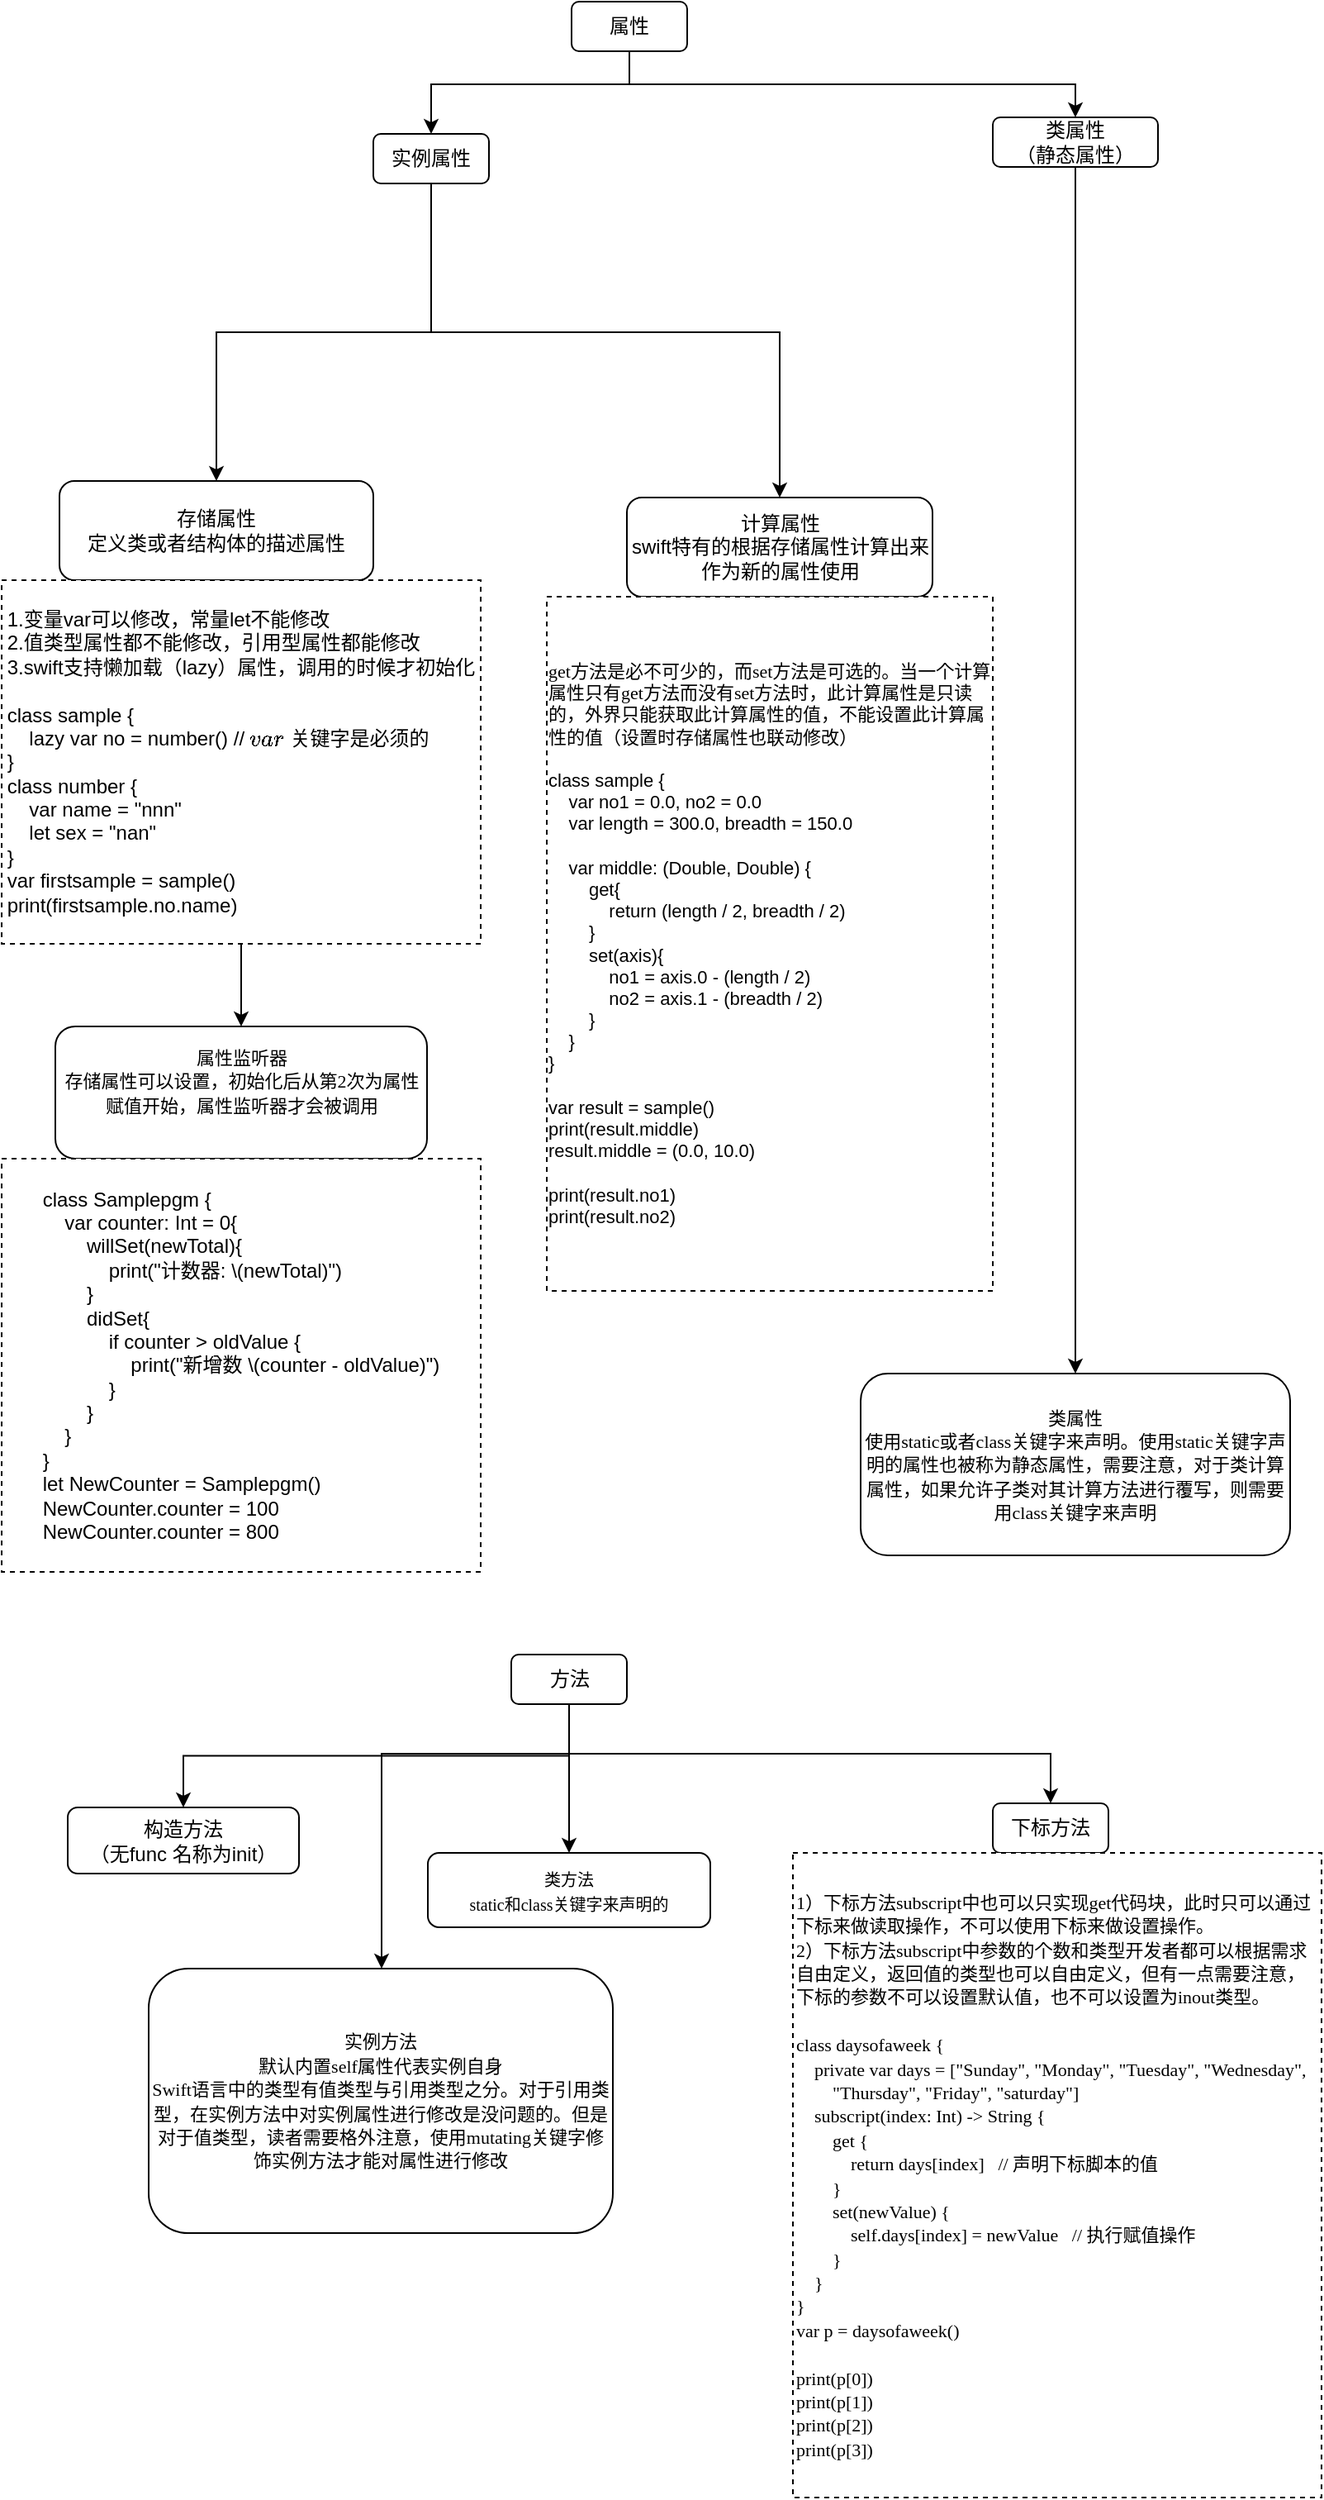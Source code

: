 <mxfile version="13.8.2" type="device"><diagram id="fUmFkGbIzth7ZZEw1-En" name="Page-1"><mxGraphModel dx="1426" dy="700" grid="1" gridSize="10" guides="1" tooltips="1" connect="1" arrows="1" fold="1" page="1" pageScale="1" pageWidth="827" pageHeight="1169" math="0" shadow="0"><root><mxCell id="0"/><mxCell id="1" parent="0"/><mxCell id="aFbn_Z5dMbWT68GYI4xZ-13" style="edgeStyle=orthogonalEdgeStyle;rounded=0;orthogonalLoop=1;jettySize=auto;html=1;entryX=0.5;entryY=0;entryDx=0;entryDy=0;exitX=0.5;exitY=1;exitDx=0;exitDy=0;" edge="1" parent="1" source="aFbn_Z5dMbWT68GYI4xZ-2" target="aFbn_Z5dMbWT68GYI4xZ-11"><mxGeometry relative="1" as="geometry"><Array as="points"><mxPoint x="400" y="150"/><mxPoint x="280" y="150"/></Array></mxGeometry></mxCell><mxCell id="aFbn_Z5dMbWT68GYI4xZ-14" style="edgeStyle=orthogonalEdgeStyle;rounded=0;orthogonalLoop=1;jettySize=auto;html=1;entryX=0.5;entryY=0;entryDx=0;entryDy=0;exitX=0.5;exitY=1;exitDx=0;exitDy=0;" edge="1" parent="1" source="aFbn_Z5dMbWT68GYI4xZ-2" target="aFbn_Z5dMbWT68GYI4xZ-12"><mxGeometry relative="1" as="geometry"/></mxCell><mxCell id="aFbn_Z5dMbWT68GYI4xZ-2" value="属性" style="rounded=1;whiteSpace=wrap;html=1;" vertex="1" parent="1"><mxGeometry x="365" y="100" width="70" height="30" as="geometry"/></mxCell><mxCell id="aFbn_Z5dMbWT68GYI4xZ-4" value="存储属性&lt;br&gt;定义类或者结构体的描述属性" style="rounded=1;whiteSpace=wrap;html=1;" vertex="1" parent="1"><mxGeometry x="55" y="390" width="190" height="60" as="geometry"/></mxCell><mxCell id="aFbn_Z5dMbWT68GYI4xZ-5" value="计算属性&lt;br&gt;swift特有的根据存储属性计算出来作为新的属性使用" style="rounded=1;whiteSpace=wrap;html=1;" vertex="1" parent="1"><mxGeometry x="398.5" y="400" width="185" height="60" as="geometry"/></mxCell><mxCell id="aFbn_Z5dMbWT68GYI4xZ-18" style="edgeStyle=orthogonalEdgeStyle;rounded=0;orthogonalLoop=1;jettySize=auto;html=1;" edge="1" parent="1" source="aFbn_Z5dMbWT68GYI4xZ-6" target="aFbn_Z5dMbWT68GYI4xZ-8"><mxGeometry relative="1" as="geometry"/></mxCell><mxCell id="aFbn_Z5dMbWT68GYI4xZ-6" value="&lt;div style=&quot;text-align: left&quot;&gt;&lt;span&gt;1.变量var可以修改，常量let不能修改&lt;/span&gt;&lt;/div&gt;&lt;div style=&quot;text-align: left&quot;&gt;&lt;span&gt;2.值类型属性都不能修改，引用型属性都能修改&lt;/span&gt;&lt;/div&gt;&lt;div style=&quot;text-align: left&quot;&gt;&lt;span&gt;3.swift支持懒加载（lazy）属性，调用的时候才初始化&lt;/span&gt;&lt;/div&gt;&lt;div style=&quot;text-align: left&quot;&gt;&lt;span&gt;&lt;div&gt;&lt;br&gt;&lt;/div&gt;&lt;div&gt;class sample {&lt;/div&gt;&lt;div&gt;&amp;nbsp; &amp;nbsp; lazy var no = number() // `var` 关键字是必须的&lt;/div&gt;&lt;div&gt;}&lt;/div&gt;&lt;div&gt;class number {&lt;/div&gt;&lt;div&gt;&amp;nbsp; &amp;nbsp; var name = &quot;nnn&quot;&lt;/div&gt;&lt;div&gt;&amp;nbsp; &amp;nbsp; let sex = &quot;nan&quot;&lt;/div&gt;&lt;div&gt;}&lt;/div&gt;&lt;div&gt;var firstsample = sample()&lt;/div&gt;&lt;div&gt;print(firstsample.no.name)&lt;/div&gt;&lt;/span&gt;&lt;/div&gt;" style="rounded=0;whiteSpace=wrap;html=1;dashed=1;" vertex="1" parent="1"><mxGeometry x="20" y="450" width="290" height="220" as="geometry"/></mxCell><mxCell id="aFbn_Z5dMbWT68GYI4xZ-7" value="&lt;div style=&quot;text-align: left ; font-size: 11px&quot;&gt;&lt;div style=&quot;font-size: 11px&quot;&gt;&lt;span style=&quot;font-family: &amp;#34;simsun&amp;#34; ; font-size: 11px&quot;&gt;&lt;font style=&quot;font-size: 11px&quot;&gt;get方法是必不可少的，而&lt;/font&gt;&lt;/span&gt;&lt;span style=&quot;font-family: &amp;#34;simsun&amp;#34;&quot;&gt;set方法是可选的。当一个计算属性只有get方法而没有set方法时，此计&lt;/span&gt;&lt;span style=&quot;font-family: &amp;#34;simsun&amp;#34;&quot;&gt;算属性是只读的，外界只能获取此计算属性的值，不能设置此计算属性&lt;/span&gt;&lt;span style=&quot;font-family: &amp;#34;simsun&amp;#34;&quot;&gt;的值（设置时存储属性也联动修改）&lt;/span&gt;&lt;/div&gt;&lt;br/&gt;&lt;/div&gt;&lt;div style=&quot;text-align: left ; font-size: 11px&quot;&gt;&lt;font style=&quot;font-size: 11px&quot;&gt;&lt;div style=&quot;font-size: 11px&quot;&gt;class sample {&lt;/div&gt;&lt;div style=&quot;font-size: 11px&quot;&gt;&amp;nbsp; &amp;nbsp; var no1 = 0.0, no2 = 0.0&lt;/div&gt;&lt;div style=&quot;font-size: 11px&quot;&gt;&amp;nbsp; &amp;nbsp; var length = 300.0, breadth = 150.0&lt;/div&gt;&lt;div style=&quot;font-size: 11px&quot;&gt;&lt;br style=&quot;font-size: 11px&quot;&gt;&lt;/div&gt;&lt;div style=&quot;font-size: 11px&quot;&gt;&amp;nbsp; &amp;nbsp; var middle: (Double, Double) {&lt;/div&gt;&lt;div style=&quot;font-size: 11px&quot;&gt;&amp;nbsp; &amp;nbsp; &amp;nbsp; &amp;nbsp; get{&lt;/div&gt;&lt;div style=&quot;font-size: 11px&quot;&gt;&amp;nbsp; &amp;nbsp; &amp;nbsp; &amp;nbsp; &amp;nbsp; &amp;nbsp; return (length / 2, breadth / 2)&lt;/div&gt;&lt;div style=&quot;font-size: 11px&quot;&gt;&amp;nbsp; &amp;nbsp; &amp;nbsp; &amp;nbsp; }&lt;/div&gt;&lt;div style=&quot;font-size: 11px&quot;&gt;&amp;nbsp; &amp;nbsp; &amp;nbsp; &amp;nbsp; set(axis){&lt;/div&gt;&lt;div style=&quot;font-size: 11px&quot;&gt;&amp;nbsp; &amp;nbsp; &amp;nbsp; &amp;nbsp; &amp;nbsp; &amp;nbsp; no1 = axis.0 - (length / 2)&lt;/div&gt;&lt;div style=&quot;font-size: 11px&quot;&gt;&amp;nbsp; &amp;nbsp; &amp;nbsp; &amp;nbsp; &amp;nbsp; &amp;nbsp; no2 = axis.1 - (breadth / 2)&lt;/div&gt;&lt;div style=&quot;font-size: 11px&quot;&gt;&amp;nbsp; &amp;nbsp; &amp;nbsp; &amp;nbsp; }&lt;/div&gt;&lt;div style=&quot;font-size: 11px&quot;&gt;&amp;nbsp; &amp;nbsp; }&lt;/div&gt;&lt;div style=&quot;font-size: 11px&quot;&gt;}&lt;/div&gt;&lt;div style=&quot;font-size: 11px&quot;&gt;&lt;br style=&quot;font-size: 11px&quot;&gt;&lt;/div&gt;&lt;div style=&quot;font-size: 11px&quot;&gt;var result = sample()&lt;/div&gt;&lt;div style=&quot;font-size: 11px&quot;&gt;print(result.middle)&lt;/div&gt;&lt;div style=&quot;font-size: 11px&quot;&gt;result.middle = (0.0, 10.0)&lt;/div&gt;&lt;div style=&quot;font-size: 11px&quot;&gt;&lt;br style=&quot;font-size: 11px&quot;&gt;&lt;/div&gt;&lt;div style=&quot;font-size: 11px&quot;&gt;print(result.no1)&lt;/div&gt;&lt;div style=&quot;font-size: 11px&quot;&gt;print(result.no2)&lt;/div&gt;&lt;/font&gt;&lt;/div&gt;" style="rounded=0;whiteSpace=wrap;html=1;dashed=1;" vertex="1" parent="1"><mxGeometry x="350" y="460" width="270" height="420" as="geometry"/></mxCell><mxCell id="aFbn_Z5dMbWT68GYI4xZ-8" value="&lt;font style=&quot;font-size: 11px&quot;&gt;&lt;span style=&quot;font-family: &amp;#34;simsun&amp;#34; ; font-size: 11px&quot;&gt;属性监听器&lt;br style=&quot;font-size: 11px&quot;&gt;&lt;/span&gt;&lt;span style=&quot;font-family: &amp;#34;simsun&amp;#34;&quot;&gt;存储属性可以设置，&lt;/span&gt;&lt;span style=&quot;font-family: &amp;#34;simsun&amp;#34;&quot;&gt;初始化后从第2次为属性赋值开始，&lt;/span&gt;&lt;span style=&quot;font-family: &amp;#34;simsun&amp;#34;&quot;&gt;属性监听器才会被调用&lt;/span&gt;&lt;span style=&quot;font-family: &amp;#34;simsun&amp;#34;&quot;&gt;&lt;br&gt;&lt;/span&gt;&lt;/font&gt;&lt;br&gt;" style="rounded=1;whiteSpace=wrap;html=1;" vertex="1" parent="1"><mxGeometry x="52.5" y="720" width="225" height="80" as="geometry"/></mxCell><mxCell id="aFbn_Z5dMbWT68GYI4xZ-9" value="&lt;div style=&quot;text-align: left&quot;&gt;&lt;div&gt;class Samplepgm {&lt;/div&gt;&lt;div&gt;&amp;nbsp; &amp;nbsp; var counter: Int = 0{&lt;/div&gt;&lt;div&gt;&amp;nbsp; &amp;nbsp; &amp;nbsp; &amp;nbsp; willSet(newTotal){&lt;/div&gt;&lt;div&gt;&amp;nbsp; &amp;nbsp; &amp;nbsp; &amp;nbsp; &amp;nbsp; &amp;nbsp; print(&quot;计数器: \(newTotal)&quot;)&lt;/div&gt;&lt;div&gt;&amp;nbsp; &amp;nbsp; &amp;nbsp; &amp;nbsp; }&lt;/div&gt;&lt;div&gt;&amp;nbsp; &amp;nbsp; &amp;nbsp; &amp;nbsp; didSet{&lt;/div&gt;&lt;div&gt;&amp;nbsp; &amp;nbsp; &amp;nbsp; &amp;nbsp; &amp;nbsp; &amp;nbsp; if counter &amp;gt; oldValue {&lt;/div&gt;&lt;div&gt;&amp;nbsp; &amp;nbsp; &amp;nbsp; &amp;nbsp; &amp;nbsp; &amp;nbsp; &amp;nbsp; &amp;nbsp; print(&quot;新增数 \(counter - oldValue)&quot;)&lt;/div&gt;&lt;div&gt;&amp;nbsp; &amp;nbsp; &amp;nbsp; &amp;nbsp; &amp;nbsp; &amp;nbsp; }&lt;/div&gt;&lt;div&gt;&amp;nbsp; &amp;nbsp; &amp;nbsp; &amp;nbsp; }&lt;/div&gt;&lt;div&gt;&amp;nbsp; &amp;nbsp; }&lt;/div&gt;&lt;div&gt;}&lt;/div&gt;&lt;div&gt;let NewCounter = Samplepgm()&lt;/div&gt;&lt;div&gt;NewCounter.counter = 100&lt;/div&gt;&lt;div&gt;NewCounter.counter = 800&lt;/div&gt;&lt;/div&gt;" style="rounded=0;whiteSpace=wrap;html=1;dashed=1;" vertex="1" parent="1"><mxGeometry x="20" y="800" width="290" height="250" as="geometry"/></mxCell><mxCell id="aFbn_Z5dMbWT68GYI4xZ-10" value="&lt;span style=&quot;font-family: &amp;#34;simsun&amp;#34; ; font-size: 11px&quot;&gt;类属性&lt;/span&gt;&lt;span style=&quot;font-size: 11px ; font-family: &amp;#34;simsun&amp;#34;&quot;&gt;&lt;br&gt;使用static或者class关键字来声明。使用static关&lt;/span&gt;&lt;span style=&quot;font-size: 11px ; font-family: &amp;#34;simsun&amp;#34;&quot;&gt;键字声明的属性也被称为静态属性，需要注意，对于类计算属性，如果&lt;/span&gt;&lt;span style=&quot;font-size: 11px ; font-family: &amp;#34;simsun&amp;#34;&quot;&gt;允许子类对其计算方法进行覆写，则需要用class关键字来声明&lt;/span&gt;&lt;span style=&quot;font-size: 11px ; font-family: &amp;#34;simsun&amp;#34;&quot;&gt;&lt;br&gt;&lt;/span&gt;" style="rounded=1;whiteSpace=wrap;html=1;" vertex="1" parent="1"><mxGeometry x="540" y="930" width="260" height="110" as="geometry"/></mxCell><mxCell id="aFbn_Z5dMbWT68GYI4xZ-16" style="edgeStyle=orthogonalEdgeStyle;rounded=0;orthogonalLoop=1;jettySize=auto;html=1;" edge="1" parent="1" source="aFbn_Z5dMbWT68GYI4xZ-11" target="aFbn_Z5dMbWT68GYI4xZ-4"><mxGeometry relative="1" as="geometry"/></mxCell><mxCell id="aFbn_Z5dMbWT68GYI4xZ-17" style="edgeStyle=orthogonalEdgeStyle;rounded=0;orthogonalLoop=1;jettySize=auto;html=1;exitX=0.5;exitY=1;exitDx=0;exitDy=0;" edge="1" parent="1" source="aFbn_Z5dMbWT68GYI4xZ-11" target="aFbn_Z5dMbWT68GYI4xZ-5"><mxGeometry relative="1" as="geometry"><Array as="points"><mxPoint x="280" y="300"/><mxPoint x="491" y="300"/></Array></mxGeometry></mxCell><mxCell id="aFbn_Z5dMbWT68GYI4xZ-11" value="实例属性" style="rounded=1;whiteSpace=wrap;html=1;" vertex="1" parent="1"><mxGeometry x="245" y="180" width="70" height="30" as="geometry"/></mxCell><mxCell id="aFbn_Z5dMbWT68GYI4xZ-15" style="edgeStyle=orthogonalEdgeStyle;rounded=0;orthogonalLoop=1;jettySize=auto;html=1;" edge="1" parent="1" source="aFbn_Z5dMbWT68GYI4xZ-12" target="aFbn_Z5dMbWT68GYI4xZ-10"><mxGeometry relative="1" as="geometry"/></mxCell><mxCell id="aFbn_Z5dMbWT68GYI4xZ-12" value="类属性&lt;br&gt;（静态属性）" style="rounded=1;whiteSpace=wrap;html=1;" vertex="1" parent="1"><mxGeometry x="620" y="170" width="100" height="30" as="geometry"/></mxCell><mxCell id="aFbn_Z5dMbWT68GYI4xZ-25" style="edgeStyle=orthogonalEdgeStyle;rounded=0;orthogonalLoop=1;jettySize=auto;html=1;entryX=0.5;entryY=0;entryDx=0;entryDy=0;exitX=0.5;exitY=1;exitDx=0;exitDy=0;" edge="1" parent="1" source="aFbn_Z5dMbWT68GYI4xZ-19" target="aFbn_Z5dMbWT68GYI4xZ-20"><mxGeometry relative="1" as="geometry"/></mxCell><mxCell id="aFbn_Z5dMbWT68GYI4xZ-26" style="edgeStyle=orthogonalEdgeStyle;rounded=0;orthogonalLoop=1;jettySize=auto;html=1;" edge="1" parent="1" source="aFbn_Z5dMbWT68GYI4xZ-19" target="aFbn_Z5dMbWT68GYI4xZ-21"><mxGeometry relative="1" as="geometry"><Array as="points"><mxPoint x="364" y="1160"/><mxPoint x="250" y="1160"/></Array></mxGeometry></mxCell><mxCell id="aFbn_Z5dMbWT68GYI4xZ-27" style="edgeStyle=orthogonalEdgeStyle;rounded=0;orthogonalLoop=1;jettySize=auto;html=1;" edge="1" parent="1" source="aFbn_Z5dMbWT68GYI4xZ-19" target="aFbn_Z5dMbWT68GYI4xZ-22"><mxGeometry relative="1" as="geometry"/></mxCell><mxCell id="aFbn_Z5dMbWT68GYI4xZ-28" style="edgeStyle=orthogonalEdgeStyle;rounded=0;orthogonalLoop=1;jettySize=auto;html=1;exitX=0.5;exitY=1;exitDx=0;exitDy=0;" edge="1" parent="1" source="aFbn_Z5dMbWT68GYI4xZ-19" target="aFbn_Z5dMbWT68GYI4xZ-23"><mxGeometry relative="1" as="geometry"/></mxCell><mxCell id="aFbn_Z5dMbWT68GYI4xZ-19" value="方法" style="rounded=1;whiteSpace=wrap;html=1;" vertex="1" parent="1"><mxGeometry x="328.5" y="1100" width="70" height="30" as="geometry"/></mxCell><mxCell id="aFbn_Z5dMbWT68GYI4xZ-20" value="构造方法&lt;br&gt;（无func 名称为init）" style="rounded=1;whiteSpace=wrap;html=1;" vertex="1" parent="1"><mxGeometry x="60" y="1192.5" width="140" height="40" as="geometry"/></mxCell><mxCell id="aFbn_Z5dMbWT68GYI4xZ-21" value="&lt;font style=&quot;font-size: 11px&quot;&gt;实例方法&lt;br style=&quot;font-size: 11px&quot;&gt;&lt;span style=&quot;font-family: &amp;#34;simsun&amp;#34;&quot;&gt;默认内置self属性代表实例自身&lt;br&gt;&lt;/span&gt;&lt;span style=&quot;font-family: &amp;#34;simsun&amp;#34;&quot;&gt;Swift语言中的类型有值类型与引用类型之分。对于引用类型，在实例方&lt;/span&gt;&lt;span style=&quot;font-family: &amp;#34;simsun&amp;#34;&quot;&gt;法中对实例属性进行修改是没问题的。但是对于值类型，读者需要格外&lt;/span&gt;&lt;span style=&quot;font-family: &amp;#34;simsun&amp;#34;&quot;&gt;注意，使用mutating关键字修饰实例方法才能对属性进行修改&lt;/span&gt;&lt;span style=&quot;font-family: &amp;#34;simsun&amp;#34;&quot;&gt;&lt;br&gt;&lt;/span&gt;&lt;/font&gt;" style="rounded=1;whiteSpace=wrap;html=1;" vertex="1" parent="1"><mxGeometry x="109" y="1290" width="281" height="160" as="geometry"/></mxCell><mxCell id="aFbn_Z5dMbWT68GYI4xZ-22" value="&lt;font style=&quot;font-size: 10px&quot;&gt;类方法&lt;br style=&quot;font-size: 10px&quot;&gt;&lt;span style=&quot;font-family: &amp;#34;simsun&amp;#34; ; font-size: 10px&quot;&gt;static和class关键字来声明的&lt;/span&gt;&lt;br style=&quot;font-size: 10px&quot;&gt;&lt;/font&gt;" style="rounded=1;whiteSpace=wrap;html=1;" vertex="1" parent="1"><mxGeometry x="278" y="1220" width="171" height="45" as="geometry"/></mxCell><mxCell id="aFbn_Z5dMbWT68GYI4xZ-23" value="下标方法" style="rounded=1;whiteSpace=wrap;html=1;" vertex="1" parent="1"><mxGeometry x="620" y="1190" width="70" height="30" as="geometry"/></mxCell><mxCell id="aFbn_Z5dMbWT68GYI4xZ-24" value="&lt;font&gt;&lt;span style=&quot;font-size: 11px ; font-family: &amp;#34;simsun&amp;#34;&quot;&gt;1）下标方法subscript中也可以只实现get代码块，此时只可以通&lt;/span&gt;&lt;span style=&quot;font-size: 11px ; font-family: &amp;#34;simsun&amp;#34;&quot;&gt;过下标来做读取操作，不可以使用下标来做设置操作。&lt;br&gt;&lt;/span&gt;&lt;span style=&quot;font-size: 11px ; font-family: &amp;#34;simsun&amp;#34;&quot;&gt;2）下标方法subscript中参数的个数和类型开发者都可以根据需&lt;/span&gt;&lt;span style=&quot;font-size: 11px ; font-family: &amp;#34;simsun&amp;#34;&quot;&gt;求自由定义，返回值的类型也可以自由定义，但有一点需要注意，&lt;/span&gt;&lt;span style=&quot;font-size: 11px ; font-family: &amp;#34;simsun&amp;#34;&quot;&gt;下标的参数不可以设置默认值，也不可以设置为inout类型。&lt;br&gt;&lt;br&gt;&lt;/span&gt;&lt;div&gt;&lt;font face=&quot;simsun&quot;&gt;&lt;span style=&quot;font-size: 11px&quot;&gt;class daysofaweek {&lt;/span&gt;&lt;/font&gt;&lt;/div&gt;&lt;div&gt;&lt;font face=&quot;simsun&quot;&gt;&lt;span style=&quot;font-size: 11px&quot;&gt;&amp;nbsp; &amp;nbsp; private var days = [&quot;Sunday&quot;, &quot;Monday&quot;, &quot;Tuesday&quot;, &quot;Wednesday&quot;,&lt;/span&gt;&lt;/font&gt;&lt;/div&gt;&lt;div&gt;&lt;font face=&quot;simsun&quot;&gt;&lt;span style=&quot;font-size: 11px&quot;&gt;&amp;nbsp; &amp;nbsp; &amp;nbsp; &amp;nbsp; &quot;Thursday&quot;, &quot;Friday&quot;, &quot;saturday&quot;]&lt;/span&gt;&lt;/font&gt;&lt;/div&gt;&lt;div&gt;&lt;font face=&quot;simsun&quot;&gt;&lt;span style=&quot;font-size: 11px&quot;&gt;&amp;nbsp; &amp;nbsp; subscript(index: Int) -&amp;gt; String {&lt;/span&gt;&lt;/font&gt;&lt;/div&gt;&lt;div&gt;&lt;font face=&quot;simsun&quot;&gt;&lt;span style=&quot;font-size: 11px&quot;&gt;&amp;nbsp; &amp;nbsp; &amp;nbsp; &amp;nbsp; get {&lt;/span&gt;&lt;/font&gt;&lt;/div&gt;&lt;div&gt;&lt;font face=&quot;simsun&quot;&gt;&lt;span style=&quot;font-size: 11px&quot;&gt;&amp;nbsp; &amp;nbsp; &amp;nbsp; &amp;nbsp; &amp;nbsp; &amp;nbsp; return days[index]&amp;nbsp; &amp;nbsp;// 声明下标脚本的值&lt;/span&gt;&lt;/font&gt;&lt;/div&gt;&lt;div&gt;&lt;font face=&quot;simsun&quot;&gt;&lt;span style=&quot;font-size: 11px&quot;&gt;&amp;nbsp; &amp;nbsp; &amp;nbsp; &amp;nbsp; }&lt;/span&gt;&lt;/font&gt;&lt;/div&gt;&lt;div&gt;&lt;font face=&quot;simsun&quot;&gt;&lt;span style=&quot;font-size: 11px&quot;&gt;&amp;nbsp; &amp;nbsp; &amp;nbsp; &amp;nbsp; set(newValue) {&lt;/span&gt;&lt;/font&gt;&lt;/div&gt;&lt;div&gt;&lt;font face=&quot;simsun&quot;&gt;&lt;span style=&quot;font-size: 11px&quot;&gt;&amp;nbsp; &amp;nbsp; &amp;nbsp; &amp;nbsp; &amp;nbsp; &amp;nbsp; self.days[index] = newValue&amp;nbsp; &amp;nbsp;// 执行赋值操作&lt;/span&gt;&lt;/font&gt;&lt;/div&gt;&lt;div&gt;&lt;font face=&quot;simsun&quot;&gt;&lt;span style=&quot;font-size: 11px&quot;&gt;&amp;nbsp; &amp;nbsp; &amp;nbsp; &amp;nbsp; }&lt;/span&gt;&lt;/font&gt;&lt;/div&gt;&lt;div&gt;&lt;font face=&quot;simsun&quot;&gt;&lt;span style=&quot;font-size: 11px&quot;&gt;&amp;nbsp; &amp;nbsp; }&lt;/span&gt;&lt;/font&gt;&lt;/div&gt;&lt;div&gt;&lt;font face=&quot;simsun&quot;&gt;&lt;span style=&quot;font-size: 11px&quot;&gt;}&lt;/span&gt;&lt;/font&gt;&lt;/div&gt;&lt;div&gt;&lt;font face=&quot;simsun&quot;&gt;&lt;span style=&quot;font-size: 11px&quot;&gt;var p = daysofaweek()&lt;/span&gt;&lt;/font&gt;&lt;/div&gt;&lt;div&gt;&lt;font face=&quot;simsun&quot;&gt;&lt;span style=&quot;font-size: 11px&quot;&gt;&lt;br&gt;&lt;/span&gt;&lt;/font&gt;&lt;/div&gt;&lt;div&gt;&lt;font face=&quot;simsun&quot;&gt;&lt;span style=&quot;font-size: 11px&quot;&gt;print(p[0])&lt;/span&gt;&lt;/font&gt;&lt;/div&gt;&lt;div&gt;&lt;font face=&quot;simsun&quot;&gt;&lt;span style=&quot;font-size: 11px&quot;&gt;print(p[1])&lt;/span&gt;&lt;/font&gt;&lt;/div&gt;&lt;div&gt;&lt;font face=&quot;simsun&quot;&gt;&lt;span style=&quot;font-size: 11px&quot;&gt;print(p[2])&lt;/span&gt;&lt;/font&gt;&lt;/div&gt;&lt;div&gt;&lt;font face=&quot;simsun&quot;&gt;&lt;span style=&quot;font-size: 11px&quot;&gt;print(p[3])&lt;/span&gt;&lt;/font&gt;&lt;/div&gt;&lt;/font&gt;" style="rounded=0;whiteSpace=wrap;html=1;align=left;dashed=1;" vertex="1" parent="1"><mxGeometry x="499" y="1220" width="320" height="390" as="geometry"/></mxCell></root></mxGraphModel></diagram></mxfile>